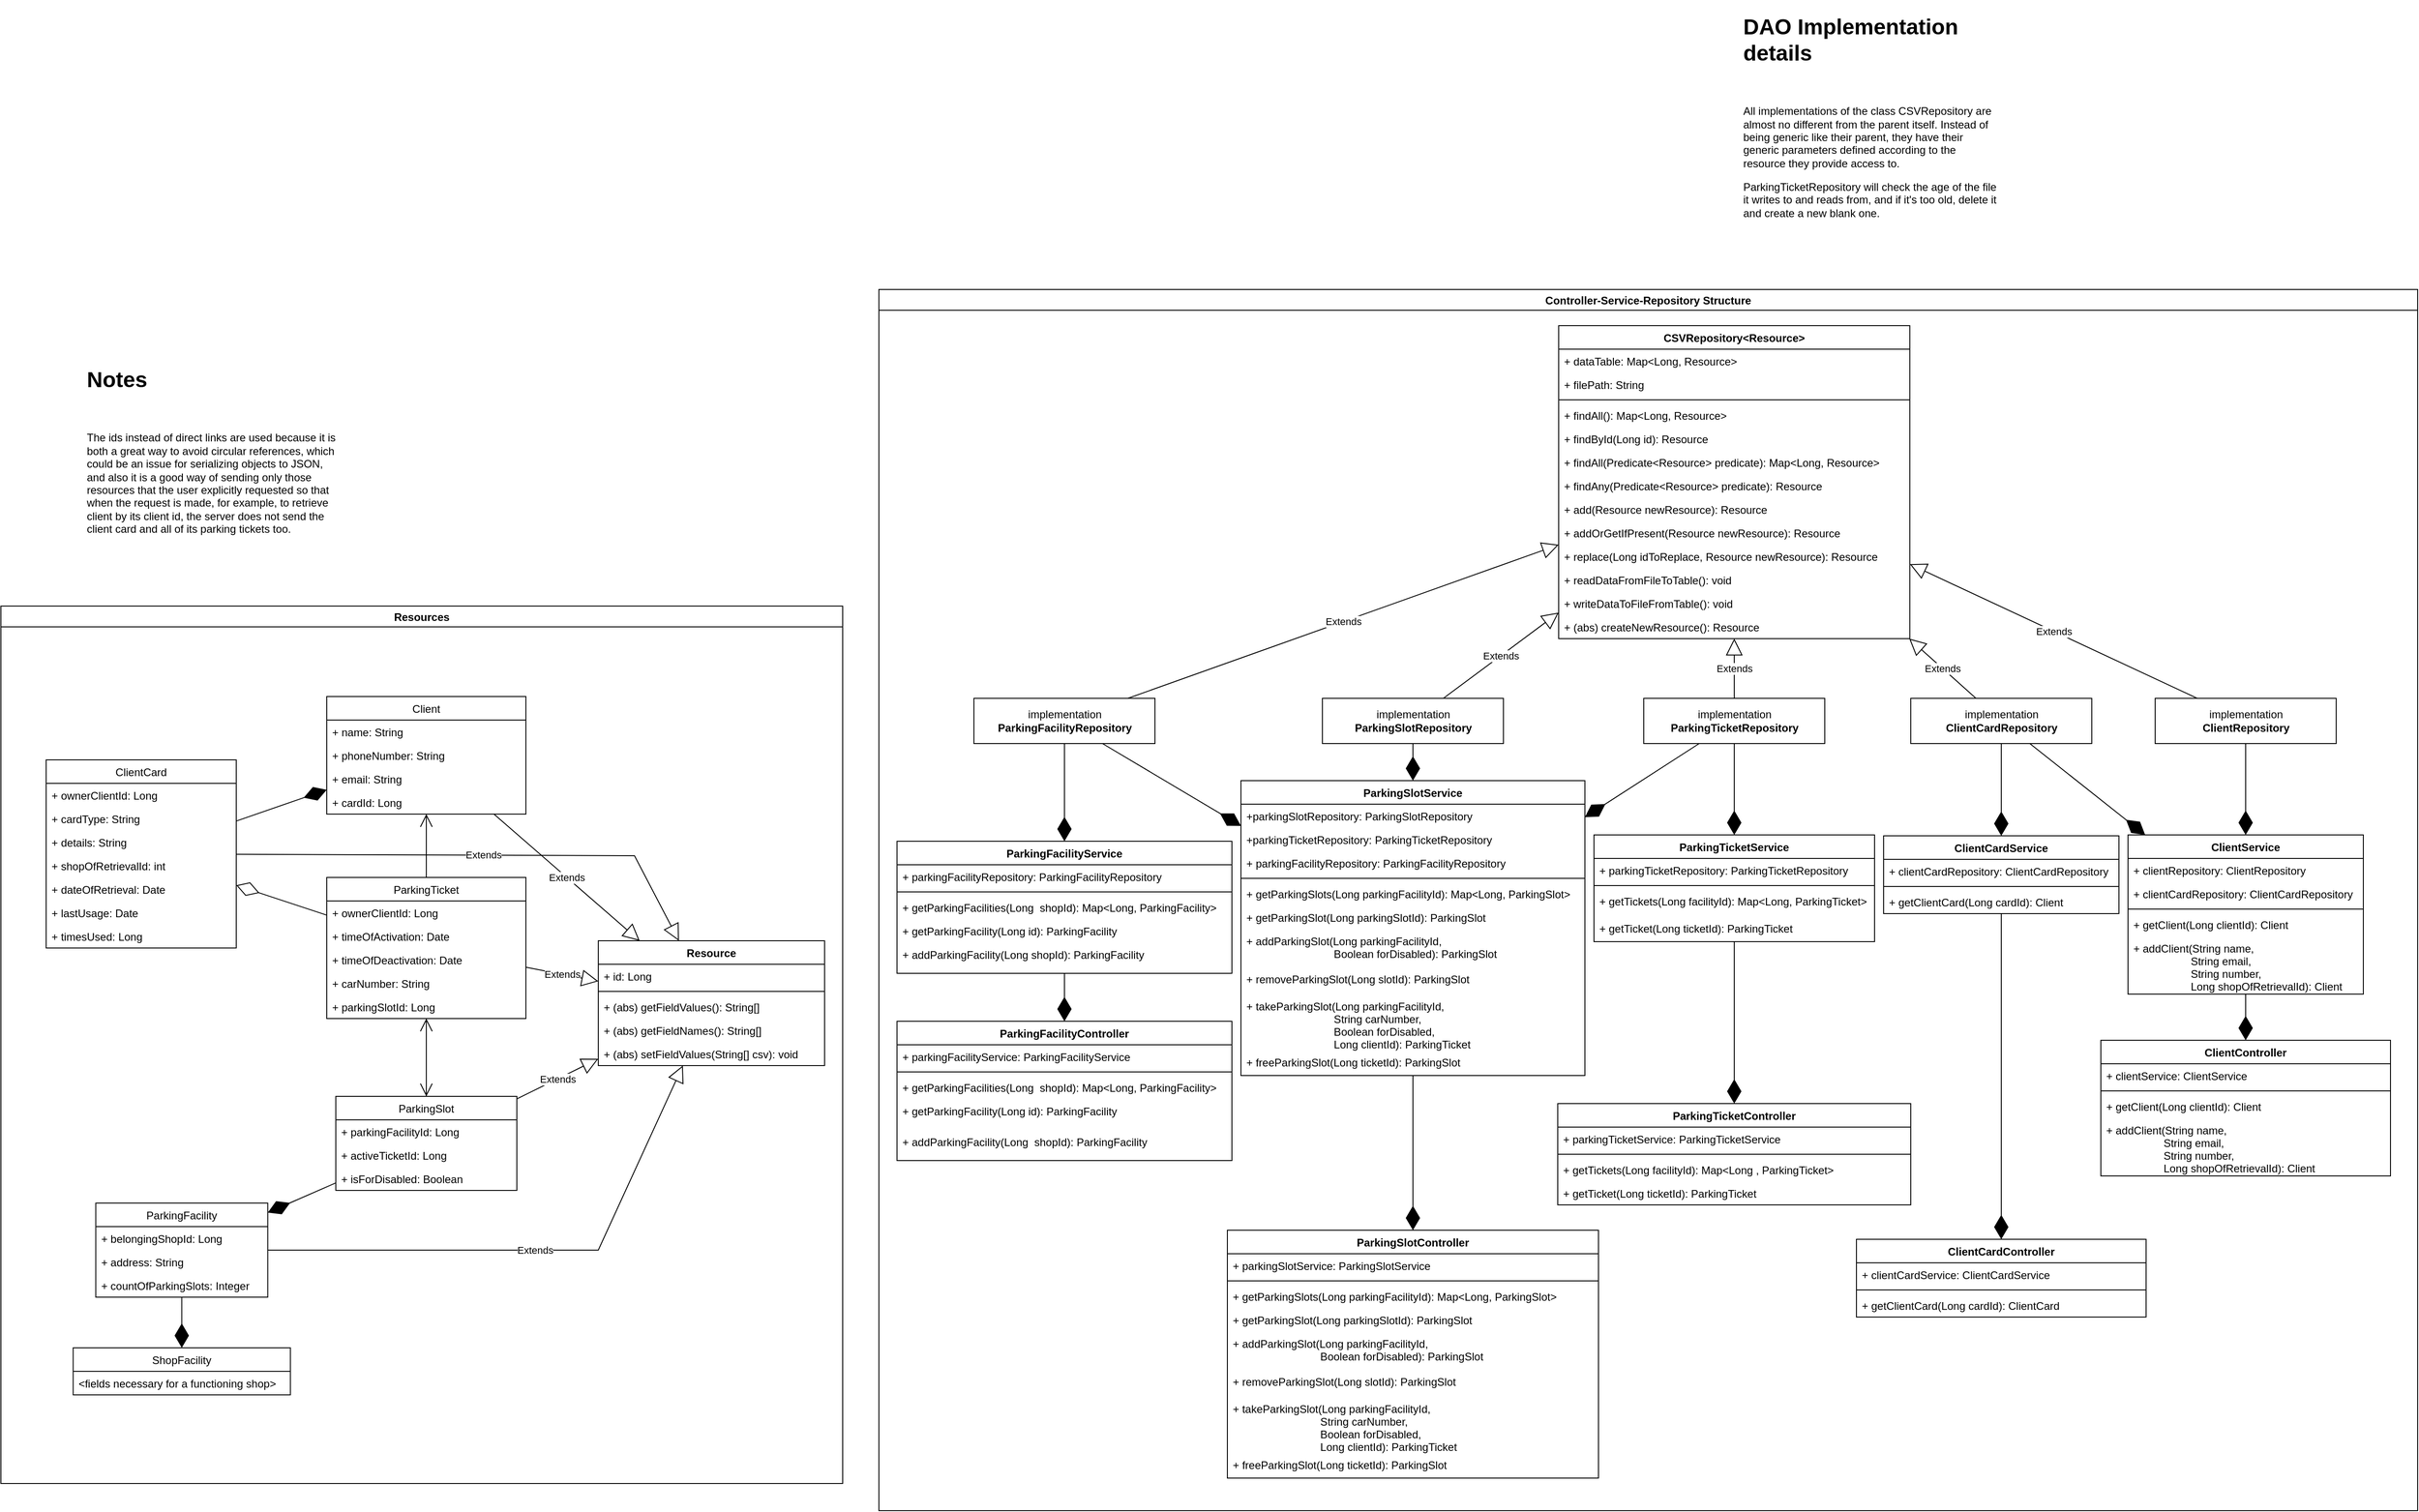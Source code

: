 <mxfile version="20.0.1" type="device"><diagram id="C5RBs43oDa-KdzZeNtuy" name="Page-1"><mxGraphModel dx="4540" dy="3154" grid="1" gridSize="10" guides="1" tooltips="1" connect="1" arrows="1" fold="1" page="0" pageScale="1" pageWidth="827" pageHeight="1169" math="0" shadow="0"><root><mxCell id="WIyWlLk6GJQsqaUBKTNV-0"/><mxCell id="WIyWlLk6GJQsqaUBKTNV-1" parent="WIyWlLk6GJQsqaUBKTNV-0"/><mxCell id="FIy-tsmXzPLt-KhkNkAo-129" value="Controller-Service-Repository Structure" style="swimlane;fillColor=none;html=0;" parent="WIyWlLk6GJQsqaUBKTNV-1" vertex="1"><mxGeometry x="720" y="-600" width="1700" height="1350" as="geometry"><mxRectangle x="710" y="190" width="260" height="23" as="alternateBounds"/></mxGeometry></mxCell><mxCell id="FIy-tsmXzPLt-KhkNkAo-72" value="ParkingFacilityController" style="swimlane;fontStyle=1;align=center;verticalAlign=top;childLayout=stackLayout;horizontal=1;startSize=26;horizontalStack=0;resizeParent=1;resizeParentMax=0;resizeLast=0;collapsible=1;marginBottom=0;" parent="FIy-tsmXzPLt-KhkNkAo-129" vertex="1"><mxGeometry x="20" y="809" width="370" height="154" as="geometry"/></mxCell><mxCell id="FIy-tsmXzPLt-KhkNkAo-73" value="+ parkingFacilityService: ParkingFacilityService" style="text;strokeColor=none;fillColor=none;align=left;verticalAlign=top;spacingLeft=4;spacingRight=4;overflow=hidden;rotatable=0;points=[[0,0.5],[1,0.5]];portConstraint=eastwest;" parent="FIy-tsmXzPLt-KhkNkAo-72" vertex="1"><mxGeometry y="26" width="370" height="26" as="geometry"/></mxCell><mxCell id="FIy-tsmXzPLt-KhkNkAo-74" value="" style="line;strokeWidth=1;fillColor=none;align=left;verticalAlign=middle;spacingTop=-1;spacingLeft=3;spacingRight=3;rotatable=0;labelPosition=right;points=[];portConstraint=eastwest;" parent="FIy-tsmXzPLt-KhkNkAo-72" vertex="1"><mxGeometry y="52" width="370" height="8" as="geometry"/></mxCell><mxCell id="FIy-tsmXzPLt-KhkNkAo-123" value="+ getParkingFacilities(Long  shopId): Map&lt;Long, ParkingFacility&gt;" style="text;strokeColor=none;fillColor=none;align=left;verticalAlign=top;spacingLeft=4;spacingRight=4;overflow=hidden;rotatable=0;points=[[0,0.5],[1,0.5]];portConstraint=eastwest;" parent="FIy-tsmXzPLt-KhkNkAo-72" vertex="1"><mxGeometry y="60" width="370" height="26" as="geometry"/></mxCell><mxCell id="FIy-tsmXzPLt-KhkNkAo-88" value="+ getParkingFacility(Long id): ParkingFacility" style="text;strokeColor=none;fillColor=none;align=left;verticalAlign=top;spacingLeft=4;spacingRight=4;overflow=hidden;rotatable=0;points=[[0,0.5],[1,0.5]];portConstraint=eastwest;resizeHeight=1;" parent="FIy-tsmXzPLt-KhkNkAo-72" vertex="1"><mxGeometry y="86" width="370" height="34" as="geometry"/></mxCell><mxCell id="d-jNvKlgcD6UL5FXHhPW-70" value="+ addParkingFacility(Long  shopId): ParkingFacility" style="text;strokeColor=none;fillColor=none;align=left;verticalAlign=top;spacingLeft=4;spacingRight=4;overflow=hidden;rotatable=0;points=[[0,0.5],[1,0.5]];portConstraint=eastwest;resizeHeight=1;" parent="FIy-tsmXzPLt-KhkNkAo-72" vertex="1"><mxGeometry y="120" width="370" height="34" as="geometry"/></mxCell><mxCell id="FIy-tsmXzPLt-KhkNkAo-95" value="ParkingFacilityService" style="swimlane;fontStyle=1;align=center;verticalAlign=top;childLayout=stackLayout;horizontal=1;startSize=26;horizontalStack=0;resizeParent=1;resizeParentMax=0;resizeLast=0;collapsible=1;marginBottom=0;fillColor=none;html=0;" parent="FIy-tsmXzPLt-KhkNkAo-129" vertex="1"><mxGeometry x="20" y="610" width="370" height="146" as="geometry"/></mxCell><mxCell id="FIy-tsmXzPLt-KhkNkAo-131" value="+ parkingFacilityRepository: ParkingFacilityRepository" style="text;strokeColor=none;fillColor=none;align=left;verticalAlign=top;spacingLeft=4;spacingRight=4;overflow=hidden;rotatable=0;points=[[0,0.5],[1,0.5]];portConstraint=eastwest;html=0;" parent="FIy-tsmXzPLt-KhkNkAo-95" vertex="1"><mxGeometry y="26" width="370" height="26" as="geometry"/></mxCell><mxCell id="FIy-tsmXzPLt-KhkNkAo-97" value="" style="line;strokeWidth=1;fillColor=none;align=left;verticalAlign=middle;spacingTop=-1;spacingLeft=3;spacingRight=3;rotatable=0;labelPosition=right;points=[];portConstraint=eastwest;html=0;" parent="FIy-tsmXzPLt-KhkNkAo-95" vertex="1"><mxGeometry y="52" width="370" height="8" as="geometry"/></mxCell><mxCell id="d-jNvKlgcD6UL5FXHhPW-25" value="+ getParkingFacilities(Long  shopId): Map&lt;Long, ParkingFacility&gt;" style="text;strokeColor=none;fillColor=none;align=left;verticalAlign=top;spacingLeft=4;spacingRight=4;overflow=hidden;rotatable=0;points=[[0,0.5],[1,0.5]];portConstraint=eastwest;html=0;" parent="FIy-tsmXzPLt-KhkNkAo-95" vertex="1"><mxGeometry y="60" width="370" height="26" as="geometry"/></mxCell><mxCell id="d-jNvKlgcD6UL5FXHhPW-26" value="+ getParkingFacility(Long id): ParkingFacility" style="text;strokeColor=none;fillColor=none;align=left;verticalAlign=top;spacingLeft=4;spacingRight=4;overflow=hidden;rotatable=0;points=[[0,0.5],[1,0.5]];portConstraint=eastwest;html=0;" parent="FIy-tsmXzPLt-KhkNkAo-95" vertex="1"><mxGeometry y="86" width="370" height="26" as="geometry"/></mxCell><mxCell id="d-jNvKlgcD6UL5FXHhPW-71" value="+ addParkingFacility(Long shopId): ParkingFacility" style="text;strokeColor=none;fillColor=none;align=left;verticalAlign=top;spacingLeft=4;spacingRight=4;overflow=hidden;rotatable=0;points=[[0,0.5],[1,0.5]];portConstraint=eastwest;resizeHeight=1;" parent="FIy-tsmXzPLt-KhkNkAo-95" vertex="1"><mxGeometry y="112" width="370" height="34" as="geometry"/></mxCell><mxCell id="FIy-tsmXzPLt-KhkNkAo-100" value="" style="endArrow=diamondThin;endFill=1;endSize=24;html=1;rounded=0;" parent="FIy-tsmXzPLt-KhkNkAo-129" source="FIy-tsmXzPLt-KhkNkAo-95" target="FIy-tsmXzPLt-KhkNkAo-72" edge="1"><mxGeometry width="160" relative="1" as="geometry"><mxPoint x="276" y="898" as="sourcePoint"/><mxPoint x="276" y="760.0" as="targetPoint"/></mxGeometry></mxCell><mxCell id="FIy-tsmXzPLt-KhkNkAo-105" value="" style="endArrow=diamondThin;endFill=1;endSize=24;html=1;rounded=0;" parent="FIy-tsmXzPLt-KhkNkAo-129" source="FIy-tsmXzPLt-KhkNkAo-115" target="d-jNvKlgcD6UL5FXHhPW-18" edge="1"><mxGeometry width="160" relative="1" as="geometry"><mxPoint x="162.448" y="508" as="sourcePoint"/><mxPoint x="630" y="597" as="targetPoint"/></mxGeometry></mxCell><mxCell id="FIy-tsmXzPLt-KhkNkAo-106" value="ClientService" style="swimlane;fontStyle=1;align=center;verticalAlign=top;childLayout=stackLayout;horizontal=1;startSize=26;horizontalStack=0;resizeParent=1;resizeParentMax=0;resizeLast=0;collapsible=1;marginBottom=0;fillColor=none;html=0;" parent="FIy-tsmXzPLt-KhkNkAo-129" vertex="1"><mxGeometry x="1380" y="603" width="260" height="176" as="geometry"/></mxCell><mxCell id="FIy-tsmXzPLt-KhkNkAo-133" value="+ clientRepository: ClientRepository" style="text;strokeColor=none;fillColor=none;align=left;verticalAlign=top;spacingLeft=4;spacingRight=4;overflow=hidden;rotatable=0;points=[[0,0.5],[1,0.5]];portConstraint=eastwest;html=0;" parent="FIy-tsmXzPLt-KhkNkAo-106" vertex="1"><mxGeometry y="26" width="260" height="26" as="geometry"/></mxCell><mxCell id="d-jNvKlgcD6UL5FXHhPW-72" value="+ clientCardRepository: ClientCardRepository" style="text;strokeColor=none;fillColor=none;align=left;verticalAlign=top;spacingLeft=4;spacingRight=4;overflow=hidden;rotatable=0;points=[[0,0.5],[1,0.5]];portConstraint=eastwest;html=0;" parent="FIy-tsmXzPLt-KhkNkAo-106" vertex="1"><mxGeometry y="52" width="260" height="26" as="geometry"/></mxCell><mxCell id="FIy-tsmXzPLt-KhkNkAo-108" value="" style="line;strokeWidth=1;fillColor=none;align=left;verticalAlign=middle;spacingTop=-1;spacingLeft=3;spacingRight=3;rotatable=0;labelPosition=right;points=[];portConstraint=eastwest;html=0;" parent="FIy-tsmXzPLt-KhkNkAo-106" vertex="1"><mxGeometry y="78" width="260" height="8" as="geometry"/></mxCell><mxCell id="FIy-tsmXzPLt-KhkNkAo-109" value="+ getClient(Long clientId): Client" style="text;strokeColor=none;fillColor=none;align=left;verticalAlign=top;spacingLeft=4;spacingRight=4;overflow=hidden;rotatable=0;points=[[0,0.5],[1,0.5]];portConstraint=eastwest;html=0;" parent="FIy-tsmXzPLt-KhkNkAo-106" vertex="1"><mxGeometry y="86" width="260" height="26" as="geometry"/></mxCell><mxCell id="d-jNvKlgcD6UL5FXHhPW-77" value="+ addClient(String name, &#10;                   String email, &#10;                   String number,&#10;                   Long shopOfRetrievalId): Client" style="text;strokeColor=none;fillColor=none;align=left;verticalAlign=top;spacingLeft=4;spacingRight=4;overflow=hidden;rotatable=0;points=[[0,0.5],[1,0.5]];portConstraint=eastwest;resizeHeight=1;" parent="FIy-tsmXzPLt-KhkNkAo-106" vertex="1"><mxGeometry y="112" width="260" height="64" as="geometry"/></mxCell><mxCell id="FIy-tsmXzPLt-KhkNkAo-110" value="" style="endArrow=diamondThin;endFill=1;endSize=24;html=1;rounded=0;" parent="FIy-tsmXzPLt-KhkNkAo-129" source="FIy-tsmXzPLt-KhkNkAo-106" target="d-jNvKlgcD6UL5FXHhPW-54" edge="1"><mxGeometry width="160" relative="1" as="geometry"><mxPoint x="1480" y="779" as="sourcePoint"/><mxPoint x="1480" y="847" as="targetPoint"/></mxGeometry></mxCell><mxCell id="FIy-tsmXzPLt-KhkNkAo-115" value="implementation&lt;br&gt;&lt;b&gt;ParkingSlotRepository&lt;/b&gt;" style="html=1;fillColor=none;" parent="FIy-tsmXzPLt-KhkNkAo-129" vertex="1"><mxGeometry x="490" y="452" width="200" height="50" as="geometry"/></mxCell><mxCell id="FIy-tsmXzPLt-KhkNkAo-116" value="implementation&lt;br&gt;&lt;b&gt;ParkingFacilityRepository&lt;/b&gt;" style="html=1;fillColor=none;" parent="FIy-tsmXzPLt-KhkNkAo-129" vertex="1"><mxGeometry x="105" y="452" width="200" height="50" as="geometry"/></mxCell><mxCell id="FIy-tsmXzPLt-KhkNkAo-117" value="" style="endArrow=diamondThin;endFill=1;endSize=24;html=1;rounded=0;" parent="FIy-tsmXzPLt-KhkNkAo-129" source="FIy-tsmXzPLt-KhkNkAo-116" target="FIy-tsmXzPLt-KhkNkAo-95" edge="1"><mxGeometry width="160" relative="1" as="geometry"><mxPoint x="169.731" y="488" as="sourcePoint"/><mxPoint x="277.383" y="684" as="targetPoint"/></mxGeometry></mxCell><mxCell id="FIy-tsmXzPLt-KhkNkAo-118" value="implementation&lt;br&gt;&lt;b&gt;ParkingTicketRepository&lt;/b&gt;" style="html=1;fillColor=none;" parent="FIy-tsmXzPLt-KhkNkAo-129" vertex="1"><mxGeometry x="845" y="452" width="200" height="50" as="geometry"/></mxCell><mxCell id="FIy-tsmXzPLt-KhkNkAo-119" value="" style="endArrow=diamondThin;endFill=1;endSize=24;html=1;rounded=0;" parent="FIy-tsmXzPLt-KhkNkAo-129" source="FIy-tsmXzPLt-KhkNkAo-118" target="d-jNvKlgcD6UL5FXHhPW-1" edge="1"><mxGeometry width="160" relative="1" as="geometry"><mxPoint x="305.631" y="413" as="sourcePoint"/><mxPoint x="910" y="577" as="targetPoint"/></mxGeometry></mxCell><mxCell id="FIy-tsmXzPLt-KhkNkAo-120" value="implementation&lt;br&gt;&lt;b&gt;ClientRepository&lt;/b&gt;" style="html=1;fillColor=none;" parent="FIy-tsmXzPLt-KhkNkAo-129" vertex="1"><mxGeometry x="1410" y="452" width="200" height="50" as="geometry"/></mxCell><mxCell id="FIy-tsmXzPLt-KhkNkAo-121" value="implementation&lt;br&gt;&lt;b&gt;ClientCardRepository&lt;/b&gt;" style="html=1;fillColor=none;" parent="FIy-tsmXzPLt-KhkNkAo-129" vertex="1"><mxGeometry x="1140" y="452" width="200" height="50" as="geometry"/></mxCell><mxCell id="FIy-tsmXzPLt-KhkNkAo-122" value="" style="endArrow=diamondThin;endFill=1;endSize=24;html=1;rounded=0;" parent="FIy-tsmXzPLt-KhkNkAo-129" source="FIy-tsmXzPLt-KhkNkAo-121" target="d-jNvKlgcD6UL5FXHhPW-7" edge="1"><mxGeometry width="160" relative="1" as="geometry"><mxPoint x="676" y="478" as="sourcePoint"/><mxPoint x="1190" y="577" as="targetPoint"/></mxGeometry></mxCell><mxCell id="FIy-tsmXzPLt-KhkNkAo-124" value="" style="endArrow=diamondThin;endFill=1;endSize=24;html=1;rounded=0;" parent="FIy-tsmXzPLt-KhkNkAo-129" source="FIy-tsmXzPLt-KhkNkAo-120" target="FIy-tsmXzPLt-KhkNkAo-106" edge="1"><mxGeometry width="160" relative="1" as="geometry"><mxPoint x="611" y="598" as="sourcePoint"/><mxPoint x="1560" y="622" as="targetPoint"/></mxGeometry></mxCell><mxCell id="VqrJIB_x7sQwHliYdPOR-69" value="Extends" style="endArrow=block;endSize=16;endFill=0;html=1;rounded=0;" parent="FIy-tsmXzPLt-KhkNkAo-129" source="FIy-tsmXzPLt-KhkNkAo-121" target="Elt0fnQG-jk2kLOlHVA9-0" edge="1"><mxGeometry width="160" relative="1" as="geometry"><mxPoint x="616" y="602" as="sourcePoint"/><mxPoint x="948.519" y="269" as="targetPoint"/></mxGeometry></mxCell><mxCell id="VqrJIB_x7sQwHliYdPOR-70" value="Extends" style="endArrow=block;endSize=16;endFill=0;html=1;rounded=0;" parent="FIy-tsmXzPLt-KhkNkAo-129" source="FIy-tsmXzPLt-KhkNkAo-120" target="Elt0fnQG-jk2kLOlHVA9-0" edge="1"><mxGeometry width="160" relative="1" as="geometry"><mxPoint x="712.1" y="398.0" as="sourcePoint"/><mxPoint x="967.037" y="139" as="targetPoint"/></mxGeometry></mxCell><mxCell id="VqrJIB_x7sQwHliYdPOR-71" value="Extends" style="endArrow=block;endSize=16;endFill=0;html=1;rounded=0;" parent="FIy-tsmXzPLt-KhkNkAo-129" source="FIy-tsmXzPLt-KhkNkAo-118" target="Elt0fnQG-jk2kLOlHVA9-0" edge="1"><mxGeometry width="160" relative="1" as="geometry"><mxPoint x="742.1" y="538.0" as="sourcePoint"/><mxPoint x="910" y="269" as="targetPoint"/></mxGeometry></mxCell><mxCell id="VqrJIB_x7sQwHliYdPOR-72" value="Extends" style="endArrow=block;endSize=16;endFill=0;html=1;rounded=0;" parent="FIy-tsmXzPLt-KhkNkAo-129" source="FIy-tsmXzPLt-KhkNkAo-116" target="Elt0fnQG-jk2kLOlHVA9-0" edge="1"><mxGeometry width="160" relative="1" as="geometry"><mxPoint x="732.1" y="418.0" as="sourcePoint"/><mxPoint x="812.963" y="139" as="targetPoint"/></mxGeometry></mxCell><mxCell id="VqrJIB_x7sQwHliYdPOR-73" value="Extends" style="endArrow=block;endSize=16;endFill=0;html=1;rounded=0;" parent="FIy-tsmXzPLt-KhkNkAo-129" source="FIy-tsmXzPLt-KhkNkAo-115" target="Elt0fnQG-jk2kLOlHVA9-0" edge="1"><mxGeometry width="160" relative="1" as="geometry"><mxPoint x="544" y="351.39" as="sourcePoint"/><mxPoint x="871.481" y="269" as="targetPoint"/></mxGeometry></mxCell><mxCell id="d-jNvKlgcD6UL5FXHhPW-1" value="ParkingTicketService" style="swimlane;fontStyle=1;align=center;verticalAlign=top;childLayout=stackLayout;horizontal=1;startSize=26;horizontalStack=0;resizeParent=1;resizeParentMax=0;resizeLast=0;collapsible=1;marginBottom=0;fillColor=none;html=0;" parent="FIy-tsmXzPLt-KhkNkAo-129" vertex="1"><mxGeometry x="790" y="603" width="310" height="118" as="geometry"/></mxCell><mxCell id="FIy-tsmXzPLt-KhkNkAo-132" value="+ parkingTicketRepository: ParkingTicketRepository" style="text;strokeColor=none;fillColor=none;align=left;verticalAlign=top;spacingLeft=4;spacingRight=4;overflow=hidden;rotatable=0;points=[[0,0.5],[1,0.5]];portConstraint=eastwest;html=0;" parent="d-jNvKlgcD6UL5FXHhPW-1" vertex="1"><mxGeometry y="26" width="310" height="26" as="geometry"/></mxCell><mxCell id="d-jNvKlgcD6UL5FXHhPW-4" value="" style="line;strokeWidth=1;fillColor=none;align=left;verticalAlign=middle;spacingTop=-1;spacingLeft=3;spacingRight=3;rotatable=0;labelPosition=right;points=[];portConstraint=eastwest;html=0;" parent="d-jNvKlgcD6UL5FXHhPW-1" vertex="1"><mxGeometry y="52" width="310" height="8" as="geometry"/></mxCell><mxCell id="FIy-tsmXzPLt-KhkNkAo-151" value="+ getTickets(Long facilityId): Map&lt;Long, ParkingTicket&gt;" style="text;strokeColor=none;fillColor=none;align=left;verticalAlign=top;spacingLeft=4;spacingRight=4;overflow=hidden;rotatable=0;points=[[0,0.5],[1,0.5]];portConstraint=eastwest;html=0;resizeHeight=1;" parent="d-jNvKlgcD6UL5FXHhPW-1" vertex="1"><mxGeometry y="60" width="310" height="30" as="geometry"/></mxCell><mxCell id="FIy-tsmXzPLt-KhkNkAo-152" value="+ getTicket(Long ticketId): ParkingTicket" style="text;strokeColor=none;fillColor=none;align=left;verticalAlign=top;spacingLeft=4;spacingRight=4;overflow=hidden;rotatable=0;points=[[0,0.5],[1,0.5]];portConstraint=eastwest;html=0;resizeHeight=1;" parent="d-jNvKlgcD6UL5FXHhPW-1" vertex="1"><mxGeometry y="90" width="310" height="28" as="geometry"/></mxCell><mxCell id="d-jNvKlgcD6UL5FXHhPW-7" value="ClientCardService" style="swimlane;fontStyle=1;align=center;verticalAlign=top;childLayout=stackLayout;horizontal=1;startSize=26;horizontalStack=0;resizeParent=1;resizeParentMax=0;resizeLast=0;collapsible=1;marginBottom=0;fillColor=none;html=0;" parent="FIy-tsmXzPLt-KhkNkAo-129" vertex="1"><mxGeometry x="1110" y="604" width="260" height="86" as="geometry"/></mxCell><mxCell id="d-jNvKlgcD6UL5FXHhPW-8" value="+ clientCardRepository: ClientCardRepository" style="text;strokeColor=none;fillColor=none;align=left;verticalAlign=top;spacingLeft=4;spacingRight=4;overflow=hidden;rotatable=0;points=[[0,0.5],[1,0.5]];portConstraint=eastwest;html=0;" parent="d-jNvKlgcD6UL5FXHhPW-7" vertex="1"><mxGeometry y="26" width="260" height="26" as="geometry"/></mxCell><mxCell id="d-jNvKlgcD6UL5FXHhPW-10" value="" style="line;strokeWidth=1;fillColor=none;align=left;verticalAlign=middle;spacingTop=-1;spacingLeft=3;spacingRight=3;rotatable=0;labelPosition=right;points=[];portConstraint=eastwest;html=0;" parent="d-jNvKlgcD6UL5FXHhPW-7" vertex="1"><mxGeometry y="52" width="260" height="8" as="geometry"/></mxCell><mxCell id="d-jNvKlgcD6UL5FXHhPW-12" value="+ getClientCard(Long cardId): Client" style="text;strokeColor=none;fillColor=none;align=left;verticalAlign=top;spacingLeft=4;spacingRight=4;overflow=hidden;rotatable=0;points=[[0,0.5],[1,0.5]];portConstraint=eastwest;html=0;" parent="d-jNvKlgcD6UL5FXHhPW-7" vertex="1"><mxGeometry y="60" width="260" height="26" as="geometry"/></mxCell><mxCell id="d-jNvKlgcD6UL5FXHhPW-18" value="ParkingSlotService" style="swimlane;fontStyle=1;align=center;verticalAlign=top;childLayout=stackLayout;horizontal=1;startSize=26;horizontalStack=0;resizeParent=1;resizeParentMax=0;resizeLast=0;collapsible=1;marginBottom=0;fillColor=none;html=0;" parent="FIy-tsmXzPLt-KhkNkAo-129" vertex="1"><mxGeometry x="400" y="543" width="380" height="326" as="geometry"/></mxCell><mxCell id="FIy-tsmXzPLt-KhkNkAo-96" value="+parkingSlotRepository: ParkingSlotRepository" style="text;strokeColor=none;fillColor=none;align=left;verticalAlign=top;spacingLeft=4;spacingRight=4;overflow=hidden;rotatable=0;points=[[0,0.5],[1,0.5]];portConstraint=eastwest;html=0;" parent="d-jNvKlgcD6UL5FXHhPW-18" vertex="1"><mxGeometry y="26" width="380" height="26" as="geometry"/></mxCell><mxCell id="d-jNvKlgcD6UL5FXHhPW-23" value="+parkingTicketRepository: ParkingTicketRepository" style="text;strokeColor=none;fillColor=none;align=left;verticalAlign=top;spacingLeft=4;spacingRight=4;overflow=hidden;rotatable=0;points=[[0,0.5],[1,0.5]];portConstraint=eastwest;html=0;" parent="d-jNvKlgcD6UL5FXHhPW-18" vertex="1"><mxGeometry y="52" width="380" height="26" as="geometry"/></mxCell><mxCell id="aKaAYBHopIfteyJwLbnK-0" value="+ parkingFacilityRepository: ParkingFacilityRepository" style="text;strokeColor=none;fillColor=none;align=left;verticalAlign=top;spacingLeft=4;spacingRight=4;overflow=hidden;rotatable=0;points=[[0,0.5],[1,0.5]];portConstraint=eastwest;html=0;" parent="d-jNvKlgcD6UL5FXHhPW-18" vertex="1"><mxGeometry y="78" width="380" height="26" as="geometry"/></mxCell><mxCell id="d-jNvKlgcD6UL5FXHhPW-20" value="" style="line;strokeWidth=1;fillColor=none;align=left;verticalAlign=middle;spacingTop=-1;spacingLeft=3;spacingRight=3;rotatable=0;labelPosition=right;points=[];portConstraint=eastwest;html=0;" parent="d-jNvKlgcD6UL5FXHhPW-18" vertex="1"><mxGeometry y="104" width="380" height="8" as="geometry"/></mxCell><mxCell id="FIy-tsmXzPLt-KhkNkAo-98" value="+ getParkingSlots(Long parkingFacilityId): Map&lt;Long, ParkingSlot&gt;" style="text;strokeColor=none;fillColor=none;align=left;verticalAlign=top;spacingLeft=4;spacingRight=4;overflow=hidden;rotatable=0;points=[[0,0.5],[1,0.5]];portConstraint=eastwest;html=0;" parent="d-jNvKlgcD6UL5FXHhPW-18" vertex="1"><mxGeometry y="112" width="380" height="26" as="geometry"/></mxCell><mxCell id="XamMW84F37X7rd8DJO8I-1" value="+ getParkingSlot(Long parkingSlotId): ParkingSlot" style="text;strokeColor=none;fillColor=none;align=left;verticalAlign=top;spacingLeft=4;spacingRight=4;overflow=hidden;rotatable=0;points=[[0,0.5],[1,0.5]];portConstraint=eastwest;html=0;" parent="d-jNvKlgcD6UL5FXHhPW-18" vertex="1"><mxGeometry y="138" width="380" height="26" as="geometry"/></mxCell><mxCell id="d-jNvKlgcD6UL5FXHhPW-66" value="+ addParkingSlot(Long parkingFacilityId,&#10;                             Boolean forDisabled): ParkingSlot" style="text;strokeColor=none;fillColor=none;align=left;verticalAlign=top;spacingLeft=4;spacingRight=4;overflow=visible;rotatable=0;points=[[0,0.5],[1,0.5]];portConstraint=eastwest;collapsible=0;resizeHeight=1;" parent="d-jNvKlgcD6UL5FXHhPW-18" vertex="1"><mxGeometry y="164" width="380" height="42" as="geometry"/></mxCell><mxCell id="d-jNvKlgcD6UL5FXHhPW-67" value="+ removeParkingSlot(Long slotId): ParkingSlot" style="text;strokeColor=none;fillColor=none;align=left;verticalAlign=top;spacingLeft=4;spacingRight=4;overflow=visible;rotatable=0;points=[[0,0.5],[1,0.5]];portConstraint=eastwest;collapsible=0;resizeHeight=1;" parent="d-jNvKlgcD6UL5FXHhPW-18" vertex="1"><mxGeometry y="206" width="380" height="30" as="geometry"/></mxCell><mxCell id="FIy-tsmXzPLt-KhkNkAo-134" value="+ takeParkingSlot(Long parkingFacilityId,&#10;                             String carNumber,&#10;                             Boolean forDisabled,&#10;                             Long clientId): ParkingTicket" style="text;strokeColor=none;fillColor=none;align=left;verticalAlign=top;spacingLeft=4;spacingRight=4;overflow=hidden;rotatable=0;points=[[0,0.5],[1,0.5]];portConstraint=eastwest;html=0;resizeHeight=1;" parent="d-jNvKlgcD6UL5FXHhPW-18" vertex="1"><mxGeometry y="236" width="380" height="62" as="geometry"/></mxCell><mxCell id="FIy-tsmXzPLt-KhkNkAo-138" value="+ freeParkingSlot(Long ticketId): ParkingSlot" style="text;strokeColor=none;fillColor=none;align=left;verticalAlign=top;spacingLeft=4;spacingRight=4;overflow=hidden;rotatable=0;points=[[0,0.5],[1,0.5]];portConstraint=eastwest;html=0;resizeHeight=1;" parent="d-jNvKlgcD6UL5FXHhPW-18" vertex="1"><mxGeometry y="298" width="380" height="28" as="geometry"/></mxCell><mxCell id="d-jNvKlgcD6UL5FXHhPW-24" value="" style="endArrow=diamondThin;endFill=1;endSize=24;html=1;rounded=0;" parent="FIy-tsmXzPLt-KhkNkAo-129" source="d-jNvKlgcD6UL5FXHhPW-7" target="d-jNvKlgcD6UL5FXHhPW-47" edge="1"><mxGeometry width="160" relative="1" as="geometry"><mxPoint x="1180" y="747" as="sourcePoint"/><mxPoint x="1190" y="797" as="targetPoint"/></mxGeometry></mxCell><mxCell id="d-jNvKlgcD6UL5FXHhPW-27" value="ParkingSlotController" style="swimlane;fontStyle=1;align=center;verticalAlign=top;childLayout=stackLayout;horizontal=1;startSize=26;horizontalStack=0;resizeParent=1;resizeParentMax=0;resizeLast=0;collapsible=1;marginBottom=0;" parent="FIy-tsmXzPLt-KhkNkAo-129" vertex="1"><mxGeometry x="385" y="1040" width="410" height="274" as="geometry"/></mxCell><mxCell id="d-jNvKlgcD6UL5FXHhPW-28" value="+ parkingSlotService: ParkingSlotService" style="text;strokeColor=none;fillColor=none;align=left;verticalAlign=top;spacingLeft=4;spacingRight=4;overflow=hidden;rotatable=0;points=[[0,0.5],[1,0.5]];portConstraint=eastwest;" parent="d-jNvKlgcD6UL5FXHhPW-27" vertex="1"><mxGeometry y="26" width="410" height="26" as="geometry"/></mxCell><mxCell id="d-jNvKlgcD6UL5FXHhPW-30" value="" style="line;strokeWidth=1;fillColor=none;align=left;verticalAlign=middle;spacingTop=-1;spacingLeft=3;spacingRight=3;rotatable=0;labelPosition=right;points=[];portConstraint=eastwest;" parent="d-jNvKlgcD6UL5FXHhPW-27" vertex="1"><mxGeometry y="52" width="410" height="8" as="geometry"/></mxCell><mxCell id="XamMW84F37X7rd8DJO8I-7" value="+ getParkingSlots(Long parkingFacilityId): Map&lt;Long, ParkingSlot&gt;" style="text;strokeColor=none;fillColor=none;align=left;verticalAlign=top;spacingLeft=4;spacingRight=4;overflow=hidden;rotatable=0;points=[[0,0.5],[1,0.5]];portConstraint=eastwest;html=0;" parent="d-jNvKlgcD6UL5FXHhPW-27" vertex="1"><mxGeometry y="60" width="410" height="26" as="geometry"/></mxCell><mxCell id="XamMW84F37X7rd8DJO8I-8" value="+ getParkingSlot(Long parkingSlotId): ParkingSlot" style="text;strokeColor=none;fillColor=none;align=left;verticalAlign=top;spacingLeft=4;spacingRight=4;overflow=hidden;rotatable=0;points=[[0,0.5],[1,0.5]];portConstraint=eastwest;html=0;" parent="d-jNvKlgcD6UL5FXHhPW-27" vertex="1"><mxGeometry y="86" width="410" height="26" as="geometry"/></mxCell><mxCell id="XamMW84F37X7rd8DJO8I-11" value="+ addParkingSlot(Long parkingFacilityId,&#10;                             Boolean forDisabled): ParkingSlot" style="text;strokeColor=none;fillColor=none;align=left;verticalAlign=top;spacingLeft=4;spacingRight=4;overflow=visible;rotatable=0;points=[[0,0.5],[1,0.5]];portConstraint=eastwest;collapsible=0;resizeHeight=1;" parent="d-jNvKlgcD6UL5FXHhPW-27" vertex="1"><mxGeometry y="112" width="410" height="42" as="geometry"/></mxCell><mxCell id="XamMW84F37X7rd8DJO8I-12" value="+ removeParkingSlot(Long slotId): ParkingSlot" style="text;strokeColor=none;fillColor=none;align=left;verticalAlign=top;spacingLeft=4;spacingRight=4;overflow=visible;rotatable=0;points=[[0,0.5],[1,0.5]];portConstraint=eastwest;collapsible=0;resizeHeight=1;" parent="d-jNvKlgcD6UL5FXHhPW-27" vertex="1"><mxGeometry y="154" width="410" height="30" as="geometry"/></mxCell><mxCell id="XamMW84F37X7rd8DJO8I-9" value="+ takeParkingSlot(Long parkingFacilityId,&#10;                             String carNumber,&#10;                             Boolean forDisabled,&#10;                             Long clientId): ParkingTicket" style="text;strokeColor=none;fillColor=none;align=left;verticalAlign=top;spacingLeft=4;spacingRight=4;overflow=hidden;rotatable=0;points=[[0,0.5],[1,0.5]];portConstraint=eastwest;html=0;resizeHeight=1;" parent="d-jNvKlgcD6UL5FXHhPW-27" vertex="1"><mxGeometry y="184" width="410" height="62" as="geometry"/></mxCell><mxCell id="XamMW84F37X7rd8DJO8I-10" value="+ freeParkingSlot(Long ticketId): ParkingSlot" style="text;strokeColor=none;fillColor=none;align=left;verticalAlign=top;spacingLeft=4;spacingRight=4;overflow=hidden;rotatable=0;points=[[0,0.5],[1,0.5]];portConstraint=eastwest;html=0;resizeHeight=1;" parent="d-jNvKlgcD6UL5FXHhPW-27" vertex="1"><mxGeometry y="246" width="410" height="28" as="geometry"/></mxCell><mxCell id="d-jNvKlgcD6UL5FXHhPW-38" value="" style="endArrow=diamondThin;endFill=1;endSize=24;html=1;rounded=0;" parent="FIy-tsmXzPLt-KhkNkAo-129" source="d-jNvKlgcD6UL5FXHhPW-18" target="d-jNvKlgcD6UL5FXHhPW-27" edge="1"><mxGeometry width="160" relative="1" as="geometry"><mxPoint x="660" y="757" as="sourcePoint"/><mxPoint x="590" y="1032" as="targetPoint"/></mxGeometry></mxCell><mxCell id="d-jNvKlgcD6UL5FXHhPW-40" value="ParkingTicketController" style="swimlane;fontStyle=1;align=center;verticalAlign=top;childLayout=stackLayout;horizontal=1;startSize=26;horizontalStack=0;resizeParent=1;resizeParentMax=0;resizeLast=0;collapsible=1;marginBottom=0;" parent="FIy-tsmXzPLt-KhkNkAo-129" vertex="1"><mxGeometry x="750" y="900" width="390" height="112" as="geometry"/></mxCell><mxCell id="d-jNvKlgcD6UL5FXHhPW-41" value="+ parkingTicketService: ParkingTicketService" style="text;strokeColor=none;fillColor=none;align=left;verticalAlign=top;spacingLeft=4;spacingRight=4;overflow=hidden;rotatable=0;points=[[0,0.5],[1,0.5]];portConstraint=eastwest;" parent="d-jNvKlgcD6UL5FXHhPW-40" vertex="1"><mxGeometry y="26" width="390" height="26" as="geometry"/></mxCell><mxCell id="d-jNvKlgcD6UL5FXHhPW-42" value="" style="line;strokeWidth=1;fillColor=none;align=left;verticalAlign=middle;spacingTop=-1;spacingLeft=3;spacingRight=3;rotatable=0;labelPosition=right;points=[];portConstraint=eastwest;" parent="d-jNvKlgcD6UL5FXHhPW-40" vertex="1"><mxGeometry y="52" width="390" height="8" as="geometry"/></mxCell><mxCell id="d-jNvKlgcD6UL5FXHhPW-45" value="+ getTickets(Long facilityId): Map&lt;Long , ParkingTicket&gt;" style="text;strokeColor=none;fillColor=none;align=left;verticalAlign=top;spacingLeft=4;spacingRight=4;overflow=hidden;rotatable=0;points=[[0,0.5],[1,0.5]];portConstraint=eastwest;" parent="d-jNvKlgcD6UL5FXHhPW-40" vertex="1"><mxGeometry y="60" width="390" height="26" as="geometry"/></mxCell><mxCell id="d-jNvKlgcD6UL5FXHhPW-46" value="+ getTicket(Long ticketId): ParkingTicket" style="text;strokeColor=none;fillColor=none;align=left;verticalAlign=top;spacingLeft=4;spacingRight=4;overflow=hidden;rotatable=0;points=[[0,0.5],[1,0.5]];portConstraint=eastwest;" parent="d-jNvKlgcD6UL5FXHhPW-40" vertex="1"><mxGeometry y="86" width="390" height="26" as="geometry"/></mxCell><mxCell id="d-jNvKlgcD6UL5FXHhPW-47" value="ClientCardController" style="swimlane;fontStyle=1;align=center;verticalAlign=top;childLayout=stackLayout;horizontal=1;startSize=26;horizontalStack=0;resizeParent=1;resizeParentMax=0;resizeLast=0;collapsible=1;marginBottom=0;" parent="FIy-tsmXzPLt-KhkNkAo-129" vertex="1"><mxGeometry x="1080" y="1050" width="320" height="86" as="geometry"/></mxCell><mxCell id="d-jNvKlgcD6UL5FXHhPW-48" value="+ clientCardService: ClientCardService" style="text;strokeColor=none;fillColor=none;align=left;verticalAlign=top;spacingLeft=4;spacingRight=4;overflow=hidden;rotatable=0;points=[[0,0.5],[1,0.5]];portConstraint=eastwest;" parent="d-jNvKlgcD6UL5FXHhPW-47" vertex="1"><mxGeometry y="26" width="320" height="26" as="geometry"/></mxCell><mxCell id="d-jNvKlgcD6UL5FXHhPW-49" value="" style="line;strokeWidth=1;fillColor=none;align=left;verticalAlign=middle;spacingTop=-1;spacingLeft=3;spacingRight=3;rotatable=0;labelPosition=right;points=[];portConstraint=eastwest;" parent="d-jNvKlgcD6UL5FXHhPW-47" vertex="1"><mxGeometry y="52" width="320" height="8" as="geometry"/></mxCell><mxCell id="d-jNvKlgcD6UL5FXHhPW-51" value="+ getClientCard(Long cardId): ClientCard" style="text;strokeColor=none;fillColor=none;align=left;verticalAlign=top;spacingLeft=4;spacingRight=4;overflow=hidden;rotatable=0;points=[[0,0.5],[1,0.5]];portConstraint=eastwest;" parent="d-jNvKlgcD6UL5FXHhPW-47" vertex="1"><mxGeometry y="60" width="320" height="26" as="geometry"/></mxCell><mxCell id="d-jNvKlgcD6UL5FXHhPW-54" value="ClientController" style="swimlane;fontStyle=1;align=center;verticalAlign=top;childLayout=stackLayout;horizontal=1;startSize=26;horizontalStack=0;resizeParent=1;resizeParentMax=0;resizeLast=0;collapsible=1;marginBottom=0;" parent="FIy-tsmXzPLt-KhkNkAo-129" vertex="1"><mxGeometry x="1350" y="830" width="320" height="150" as="geometry"/></mxCell><mxCell id="d-jNvKlgcD6UL5FXHhPW-55" value="+ clientService: ClientService" style="text;strokeColor=none;fillColor=none;align=left;verticalAlign=top;spacingLeft=4;spacingRight=4;overflow=hidden;rotatable=0;points=[[0,0.5],[1,0.5]];portConstraint=eastwest;" parent="d-jNvKlgcD6UL5FXHhPW-54" vertex="1"><mxGeometry y="26" width="320" height="26" as="geometry"/></mxCell><mxCell id="d-jNvKlgcD6UL5FXHhPW-56" value="" style="line;strokeWidth=1;fillColor=none;align=left;verticalAlign=middle;spacingTop=-1;spacingLeft=3;spacingRight=3;rotatable=0;labelPosition=right;points=[];portConstraint=eastwest;" parent="d-jNvKlgcD6UL5FXHhPW-54" vertex="1"><mxGeometry y="52" width="320" height="8" as="geometry"/></mxCell><mxCell id="d-jNvKlgcD6UL5FXHhPW-50" value="+ getClient(Long clientId): Client" style="text;strokeColor=none;fillColor=none;align=left;verticalAlign=top;spacingLeft=4;spacingRight=4;overflow=hidden;rotatable=0;points=[[0,0.5],[1,0.5]];portConstraint=eastwest;" parent="d-jNvKlgcD6UL5FXHhPW-54" vertex="1"><mxGeometry y="60" width="320" height="26" as="geometry"/></mxCell><mxCell id="d-jNvKlgcD6UL5FXHhPW-75" value="+ addClient(String name, &#10;                   String email, &#10;                   String number,&#10;                   Long shopOfRetrievalId): Client" style="text;strokeColor=none;fillColor=none;align=left;verticalAlign=top;spacingLeft=4;spacingRight=4;overflow=hidden;rotatable=0;points=[[0,0.5],[1,0.5]];portConstraint=eastwest;resizeHeight=1;" parent="d-jNvKlgcD6UL5FXHhPW-54" vertex="1"><mxGeometry y="86" width="320" height="64" as="geometry"/></mxCell><mxCell id="d-jNvKlgcD6UL5FXHhPW-61" value="" style="endArrow=diamondThin;endFill=1;endSize=24;html=1;rounded=0;" parent="FIy-tsmXzPLt-KhkNkAo-129" source="d-jNvKlgcD6UL5FXHhPW-1" target="d-jNvKlgcD6UL5FXHhPW-40" edge="1"><mxGeometry width="160" relative="1" as="geometry"><mxPoint x="1200" y="719" as="sourcePoint"/><mxPoint x="1200" y="807" as="targetPoint"/></mxGeometry></mxCell><mxCell id="d-jNvKlgcD6UL5FXHhPW-69" value="" style="endArrow=diamondThin;endFill=1;endSize=24;html=1;rounded=0;" parent="FIy-tsmXzPLt-KhkNkAo-129" source="FIy-tsmXzPLt-KhkNkAo-118" target="d-jNvKlgcD6UL5FXHhPW-18" edge="1"><mxGeometry width="160" relative="1" as="geometry"><mxPoint x="640" y="487" as="sourcePoint"/><mxPoint x="640" y="553" as="targetPoint"/></mxGeometry></mxCell><mxCell id="d-jNvKlgcD6UL5FXHhPW-73" value="" style="endArrow=diamondThin;endFill=1;endSize=24;html=1;rounded=0;" parent="FIy-tsmXzPLt-KhkNkAo-129" source="FIy-tsmXzPLt-KhkNkAo-121" target="FIy-tsmXzPLt-KhkNkAo-106" edge="1"><mxGeometry width="160" relative="1" as="geometry"><mxPoint x="1200" y="487" as="sourcePoint"/><mxPoint x="1440" y="600" as="targetPoint"/></mxGeometry></mxCell><mxCell id="Elt0fnQG-jk2kLOlHVA9-0" value="CSVRepository&lt;Resource&gt;" style="swimlane;fontStyle=1;align=center;verticalAlign=top;childLayout=stackLayout;horizontal=1;startSize=26;horizontalStack=0;resizeParent=1;resizeParentMax=0;resizeLast=0;collapsible=1;marginBottom=0;" parent="FIy-tsmXzPLt-KhkNkAo-129" vertex="1"><mxGeometry x="751.03" y="40" width="387.94" height="346" as="geometry"/></mxCell><mxCell id="Elt0fnQG-jk2kLOlHVA9-1" value="+ dataTable: Map&lt;Long, Resource&gt;" style="text;strokeColor=none;fillColor=none;align=left;verticalAlign=top;spacingLeft=4;spacingRight=4;overflow=hidden;rotatable=0;points=[[0,0.5],[1,0.5]];portConstraint=eastwest;" parent="Elt0fnQG-jk2kLOlHVA9-0" vertex="1"><mxGeometry y="26" width="387.94" height="26" as="geometry"/></mxCell><mxCell id="Elt0fnQG-jk2kLOlHVA9-6" value="+ filePath: String" style="text;strokeColor=none;fillColor=none;align=left;verticalAlign=top;spacingLeft=4;spacingRight=4;overflow=hidden;rotatable=0;points=[[0,0.5],[1,0.5]];portConstraint=eastwest;" parent="Elt0fnQG-jk2kLOlHVA9-0" vertex="1"><mxGeometry y="52" width="387.94" height="26" as="geometry"/></mxCell><mxCell id="Elt0fnQG-jk2kLOlHVA9-2" value="" style="line;strokeWidth=1;fillColor=none;align=left;verticalAlign=middle;spacingTop=-1;spacingLeft=3;spacingRight=3;rotatable=0;labelPosition=right;points=[];portConstraint=eastwest;" parent="Elt0fnQG-jk2kLOlHVA9-0" vertex="1"><mxGeometry y="78" width="387.94" height="8" as="geometry"/></mxCell><mxCell id="VqrJIB_x7sQwHliYdPOR-62" value="+ findAll(): Map&lt;Long, Resource&gt;" style="text;strokeColor=none;fillColor=none;align=left;verticalAlign=top;spacingLeft=4;spacingRight=4;overflow=hidden;rotatable=0;points=[[0,0.5],[1,0.5]];portConstraint=eastwest;" parent="Elt0fnQG-jk2kLOlHVA9-0" vertex="1"><mxGeometry y="86" width="387.94" height="26" as="geometry"/></mxCell><mxCell id="VqrJIB_x7sQwHliYdPOR-63" value="+ findById(Long id): Resource" style="text;strokeColor=none;fillColor=none;align=left;verticalAlign=top;spacingLeft=4;spacingRight=4;overflow=hidden;rotatable=0;points=[[0,0.5],[1,0.5]];portConstraint=eastwest;" parent="Elt0fnQG-jk2kLOlHVA9-0" vertex="1"><mxGeometry y="112" width="387.94" height="26" as="geometry"/></mxCell><mxCell id="XamMW84F37X7rd8DJO8I-4" value="+ findAll(Predicate&lt;Resource&gt; predicate): Map&lt;Long, Resource&gt;" style="text;strokeColor=none;fillColor=none;align=left;verticalAlign=top;spacingLeft=4;spacingRight=4;overflow=hidden;rotatable=0;points=[[0,0.5],[1,0.5]];portConstraint=eastwest;" parent="Elt0fnQG-jk2kLOlHVA9-0" vertex="1"><mxGeometry y="138" width="387.94" height="26" as="geometry"/></mxCell><mxCell id="XamMW84F37X7rd8DJO8I-5" value="+ findAny(Predicate&lt;Resource&gt; predicate): Resource" style="text;strokeColor=none;fillColor=none;align=left;verticalAlign=top;spacingLeft=4;spacingRight=4;overflow=hidden;rotatable=0;points=[[0,0.5],[1,0.5]];portConstraint=eastwest;" parent="Elt0fnQG-jk2kLOlHVA9-0" vertex="1"><mxGeometry y="164" width="387.94" height="26" as="geometry"/></mxCell><mxCell id="VqrJIB_x7sQwHliYdPOR-64" value="+ add(Resource newResource): Resource" style="text;strokeColor=none;fillColor=none;align=left;verticalAlign=top;spacingLeft=4;spacingRight=4;overflow=hidden;rotatable=0;points=[[0,0.5],[1,0.5]];portConstraint=eastwest;" parent="Elt0fnQG-jk2kLOlHVA9-0" vertex="1"><mxGeometry y="190" width="387.94" height="26" as="geometry"/></mxCell><mxCell id="XamMW84F37X7rd8DJO8I-3" value="+ addOrGetIfPresent(Resource newResource): Resource" style="text;strokeColor=none;fillColor=none;align=left;verticalAlign=top;spacingLeft=4;spacingRight=4;overflow=hidden;rotatable=0;points=[[0,0.5],[1,0.5]];portConstraint=eastwest;" parent="Elt0fnQG-jk2kLOlHVA9-0" vertex="1"><mxGeometry y="216" width="387.94" height="26" as="geometry"/></mxCell><mxCell id="VqrJIB_x7sQwHliYdPOR-66" value="+ replace(Long idToReplace, Resource newResource): Resource" style="text;strokeColor=none;fillColor=none;align=left;verticalAlign=top;spacingLeft=4;spacingRight=4;overflow=hidden;rotatable=0;points=[[0,0.5],[1,0.5]];portConstraint=eastwest;" parent="Elt0fnQG-jk2kLOlHVA9-0" vertex="1"><mxGeometry y="242" width="387.94" height="26" as="geometry"/></mxCell><mxCell id="Elt0fnQG-jk2kLOlHVA9-5" value="+ readDataFromFileToTable(): void" style="text;strokeColor=none;fillColor=none;align=left;verticalAlign=top;spacingLeft=4;spacingRight=4;overflow=hidden;rotatable=0;points=[[0,0.5],[1,0.5]];portConstraint=eastwest;" parent="Elt0fnQG-jk2kLOlHVA9-0" vertex="1"><mxGeometry y="268" width="387.94" height="26" as="geometry"/></mxCell><mxCell id="jJssuLwDqOar10obZ60Q-0" value="+ writeDataToFileFromTable(): void" style="text;strokeColor=none;fillColor=none;align=left;verticalAlign=top;spacingLeft=4;spacingRight=4;overflow=hidden;rotatable=0;points=[[0,0.5],[1,0.5]];portConstraint=eastwest;" parent="Elt0fnQG-jk2kLOlHVA9-0" vertex="1"><mxGeometry y="294" width="387.94" height="26" as="geometry"/></mxCell><mxCell id="Elt0fnQG-jk2kLOlHVA9-4" value="+ (abs) createNewResource(): Resource" style="text;strokeColor=none;fillColor=none;align=left;verticalAlign=top;spacingLeft=4;spacingRight=4;overflow=hidden;rotatable=0;points=[[0,0.5],[1,0.5]];portConstraint=eastwest;" parent="Elt0fnQG-jk2kLOlHVA9-0" vertex="1"><mxGeometry y="320" width="387.94" height="26" as="geometry"/></mxCell><mxCell id="aKaAYBHopIfteyJwLbnK-1" value="" style="endArrow=diamondThin;endFill=1;endSize=24;html=1;rounded=0;" parent="FIy-tsmXzPLt-KhkNkAo-129" source="FIy-tsmXzPLt-KhkNkAo-116" target="d-jNvKlgcD6UL5FXHhPW-18" edge="1"><mxGeometry width="160" relative="1" as="geometry"><mxPoint x="276.511" y="522" as="sourcePoint"/><mxPoint x="254.388" y="563" as="targetPoint"/></mxGeometry></mxCell><mxCell id="FIy-tsmXzPLt-KhkNkAo-130" value="Resources" style="swimlane;fillColor=none;html=0;" parent="WIyWlLk6GJQsqaUBKTNV-1" vertex="1"><mxGeometry x="-250" y="-250" width="930" height="970" as="geometry"><mxRectangle x="20" y="-30" width="130" height="23" as="alternateBounds"/></mxGeometry></mxCell><mxCell id="FIy-tsmXzPLt-KhkNkAo-4" value="Client" style="swimlane;fontStyle=0;childLayout=stackLayout;horizontal=1;startSize=26;fillColor=none;horizontalStack=0;resizeParent=1;resizeParentMax=0;resizeLast=0;collapsible=1;marginBottom=0;" parent="FIy-tsmXzPLt-KhkNkAo-130" vertex="1"><mxGeometry x="360" y="100" width="220" height="130" as="geometry"/></mxCell><mxCell id="FIy-tsmXzPLt-KhkNkAo-5" value="+ name: String" style="text;strokeColor=none;fillColor=none;align=left;verticalAlign=top;spacingLeft=4;spacingRight=4;overflow=hidden;rotatable=0;points=[[0,0.5],[1,0.5]];portConstraint=eastwest;" parent="FIy-tsmXzPLt-KhkNkAo-4" vertex="1"><mxGeometry y="26" width="220" height="26" as="geometry"/></mxCell><mxCell id="FIy-tsmXzPLt-KhkNkAo-6" value="+ phoneNumber: String" style="text;strokeColor=none;fillColor=none;align=left;verticalAlign=top;spacingLeft=4;spacingRight=4;overflow=hidden;rotatable=0;points=[[0,0.5],[1,0.5]];portConstraint=eastwest;" parent="FIy-tsmXzPLt-KhkNkAo-4" vertex="1"><mxGeometry y="52" width="220" height="26" as="geometry"/></mxCell><mxCell id="FIy-tsmXzPLt-KhkNkAo-8" value="+ email: String" style="text;strokeColor=none;fillColor=none;align=left;verticalAlign=top;spacingLeft=4;spacingRight=4;overflow=hidden;rotatable=0;points=[[0,0.5],[1,0.5]];portConstraint=eastwest;" parent="FIy-tsmXzPLt-KhkNkAo-4" vertex="1"><mxGeometry y="78" width="220" height="26" as="geometry"/></mxCell><mxCell id="FIy-tsmXzPLt-KhkNkAo-7" value="+ cardId: Long " style="text;strokeColor=none;fillColor=none;align=left;verticalAlign=top;spacingLeft=4;spacingRight=4;overflow=hidden;rotatable=0;points=[[0,0.5],[1,0.5]];portConstraint=eastwest;" parent="FIy-tsmXzPLt-KhkNkAo-4" vertex="1"><mxGeometry y="104" width="220" height="26" as="geometry"/></mxCell><mxCell id="FIy-tsmXzPLt-KhkNkAo-9" value="ClientCard" style="swimlane;fontStyle=0;childLayout=stackLayout;horizontal=1;startSize=26;fillColor=none;horizontalStack=0;resizeParent=1;resizeParentMax=0;resizeLast=0;collapsible=1;marginBottom=0;" parent="FIy-tsmXzPLt-KhkNkAo-130" vertex="1"><mxGeometry x="50" y="170" width="210" height="208" as="geometry"/></mxCell><mxCell id="FIy-tsmXzPLt-KhkNkAo-34" value="+ ownerClientId: Long " style="text;strokeColor=none;fillColor=none;align=left;verticalAlign=top;spacingLeft=4;spacingRight=4;overflow=hidden;rotatable=0;points=[[0,0.5],[1,0.5]];portConstraint=eastwest;" parent="FIy-tsmXzPLt-KhkNkAo-9" vertex="1"><mxGeometry y="26" width="210" height="26" as="geometry"/></mxCell><mxCell id="FIy-tsmXzPLt-KhkNkAo-11" value="+ cardType: String" style="text;strokeColor=none;fillColor=none;align=left;verticalAlign=top;spacingLeft=4;spacingRight=4;overflow=hidden;rotatable=0;points=[[0,0.5],[1,0.5]];portConstraint=eastwest;" parent="FIy-tsmXzPLt-KhkNkAo-9" vertex="1"><mxGeometry y="52" width="210" height="26" as="geometry"/></mxCell><mxCell id="FIy-tsmXzPLt-KhkNkAo-12" value="+ details: String" style="text;strokeColor=none;fillColor=none;align=left;verticalAlign=top;spacingLeft=4;spacingRight=4;overflow=hidden;rotatable=0;points=[[0,0.5],[1,0.5]];portConstraint=eastwest;" parent="FIy-tsmXzPLt-KhkNkAo-9" vertex="1"><mxGeometry y="78" width="210" height="26" as="geometry"/></mxCell><mxCell id="FIy-tsmXzPLt-KhkNkAo-24" value="+ shopOfRetrievalId: int" style="text;strokeColor=none;fillColor=none;align=left;verticalAlign=top;spacingLeft=4;spacingRight=4;overflow=hidden;rotatable=0;points=[[0,0.5],[1,0.5]];portConstraint=eastwest;" parent="FIy-tsmXzPLt-KhkNkAo-9" vertex="1"><mxGeometry y="104" width="210" height="26" as="geometry"/></mxCell><mxCell id="FIy-tsmXzPLt-KhkNkAo-13" value="+ dateOfRetrieval: Date" style="text;strokeColor=none;fillColor=none;align=left;verticalAlign=top;spacingLeft=4;spacingRight=4;overflow=hidden;rotatable=0;points=[[0,0.5],[1,0.5]];portConstraint=eastwest;" parent="FIy-tsmXzPLt-KhkNkAo-9" vertex="1"><mxGeometry y="130" width="210" height="26" as="geometry"/></mxCell><mxCell id="FIy-tsmXzPLt-KhkNkAo-14" value="+ lastUsage: Date" style="text;strokeColor=none;fillColor=none;align=left;verticalAlign=top;spacingLeft=4;spacingRight=4;overflow=hidden;rotatable=0;points=[[0,0.5],[1,0.5]];portConstraint=eastwest;" parent="FIy-tsmXzPLt-KhkNkAo-9" vertex="1"><mxGeometry y="156" width="210" height="26" as="geometry"/></mxCell><mxCell id="FIy-tsmXzPLt-KhkNkAo-15" value="+ timesUsed: Long " style="text;strokeColor=none;fillColor=none;align=left;verticalAlign=top;spacingLeft=4;spacingRight=4;overflow=hidden;rotatable=0;points=[[0,0.5],[1,0.5]];portConstraint=eastwest;" parent="FIy-tsmXzPLt-KhkNkAo-9" vertex="1"><mxGeometry y="182" width="210" height="26" as="geometry"/></mxCell><mxCell id="FIy-tsmXzPLt-KhkNkAo-18" value="ParkingTicket" style="swimlane;fontStyle=0;childLayout=stackLayout;horizontal=1;startSize=26;fillColor=none;horizontalStack=0;resizeParent=1;resizeParentMax=0;resizeLast=0;collapsible=1;marginBottom=0;" parent="FIy-tsmXzPLt-KhkNkAo-130" vertex="1"><mxGeometry x="360" y="300" width="220" height="156" as="geometry"/></mxCell><mxCell id="FIy-tsmXzPLt-KhkNkAo-19" value="+ ownerClientId: Long " style="text;strokeColor=none;fillColor=none;align=left;verticalAlign=top;spacingLeft=4;spacingRight=4;overflow=hidden;rotatable=0;points=[[0,0.5],[1,0.5]];portConstraint=eastwest;" parent="FIy-tsmXzPLt-KhkNkAo-18" vertex="1"><mxGeometry y="26" width="220" height="26" as="geometry"/></mxCell><mxCell id="FIy-tsmXzPLt-KhkNkAo-21" value="+ timeOfActivation: Date" style="text;strokeColor=none;fillColor=none;align=left;verticalAlign=top;spacingLeft=4;spacingRight=4;overflow=hidden;rotatable=0;points=[[0,0.5],[1,0.5]];portConstraint=eastwest;" parent="FIy-tsmXzPLt-KhkNkAo-18" vertex="1"><mxGeometry y="52" width="220" height="26" as="geometry"/></mxCell><mxCell id="FIy-tsmXzPLt-KhkNkAo-91" value="+ timeOfDeactivation: Date" style="text;strokeColor=none;fillColor=none;align=left;verticalAlign=top;spacingLeft=4;spacingRight=4;overflow=hidden;rotatable=0;points=[[0,0.5],[1,0.5]];portConstraint=eastwest;" parent="FIy-tsmXzPLt-KhkNkAo-18" vertex="1"><mxGeometry y="78" width="220" height="26" as="geometry"/></mxCell><mxCell id="FIy-tsmXzPLt-KhkNkAo-92" value="+ carNumber: String" style="text;strokeColor=none;fillColor=none;align=left;verticalAlign=top;spacingLeft=4;spacingRight=4;overflow=hidden;rotatable=0;points=[[0,0.5],[1,0.5]];portConstraint=eastwest;" parent="FIy-tsmXzPLt-KhkNkAo-18" vertex="1"><mxGeometry y="104" width="220" height="26" as="geometry"/></mxCell><mxCell id="FIy-tsmXzPLt-KhkNkAo-85" value="+ parkingSlotId: Long " style="text;strokeColor=none;fillColor=none;align=left;verticalAlign=top;spacingLeft=4;spacingRight=4;overflow=hidden;rotatable=0;points=[[0,0.5],[1,0.5]];portConstraint=eastwest;" parent="FIy-tsmXzPLt-KhkNkAo-18" vertex="1"><mxGeometry y="130" width="220" height="26" as="geometry"/></mxCell><mxCell id="FIy-tsmXzPLt-KhkNkAo-25" value="" style="endArrow=diamondThin;endFill=1;endSize=24;html=1;rounded=0;" parent="FIy-tsmXzPLt-KhkNkAo-130" source="FIy-tsmXzPLt-KhkNkAo-9" target="FIy-tsmXzPLt-KhkNkAo-4" edge="1"><mxGeometry x="-0.239" y="13" width="160" relative="1" as="geometry"><mxPoint x="226.25" y="290" as="sourcePoint"/><mxPoint x="446.25" y="220" as="targetPoint"/><mxPoint as="offset"/></mxGeometry></mxCell><mxCell id="FIy-tsmXzPLt-KhkNkAo-28" value="ParkingSlot" style="swimlane;fontStyle=0;childLayout=stackLayout;horizontal=1;startSize=26;fillColor=none;horizontalStack=0;resizeParent=1;resizeParentMax=0;resizeLast=0;collapsible=1;marginBottom=0;" parent="FIy-tsmXzPLt-KhkNkAo-130" vertex="1"><mxGeometry x="370" y="542" width="200" height="104" as="geometry"><mxRectangle x="450" y="566" width="90" height="26" as="alternateBounds"/></mxGeometry></mxCell><mxCell id="FIy-tsmXzPLt-KhkNkAo-68" value="+ parkingFacilityId: Long " style="text;strokeColor=none;fillColor=none;align=left;verticalAlign=top;spacingLeft=4;spacingRight=4;overflow=hidden;rotatable=0;points=[[0,0.5],[1,0.5]];portConstraint=eastwest;" parent="FIy-tsmXzPLt-KhkNkAo-28" vertex="1"><mxGeometry y="26" width="200" height="26" as="geometry"/></mxCell><mxCell id="FIy-tsmXzPLt-KhkNkAo-30" value="+ activeTicketId: Long " style="text;strokeColor=none;fillColor=none;align=left;verticalAlign=top;spacingLeft=4;spacingRight=4;overflow=hidden;rotatable=0;points=[[0,0.5],[1,0.5]];portConstraint=eastwest;" parent="FIy-tsmXzPLt-KhkNkAo-28" vertex="1"><mxGeometry y="52" width="200" height="26" as="geometry"/></mxCell><mxCell id="FIy-tsmXzPLt-KhkNkAo-31" value="+ isForDisabled: Boolean" style="text;strokeColor=none;fillColor=none;align=left;verticalAlign=top;spacingLeft=4;spacingRight=4;overflow=hidden;rotatable=0;points=[[0,0.5],[1,0.5]];portConstraint=eastwest;" parent="FIy-tsmXzPLt-KhkNkAo-28" vertex="1"><mxGeometry y="78" width="200" height="26" as="geometry"/></mxCell><mxCell id="FIy-tsmXzPLt-KhkNkAo-44" value="" style="endArrow=open;endFill=1;endSize=12;html=1;rounded=0;" parent="FIy-tsmXzPLt-KhkNkAo-130" source="FIy-tsmXzPLt-KhkNkAo-18" target="FIy-tsmXzPLt-KhkNkAo-4" edge="1"><mxGeometry width="160" relative="1" as="geometry"><mxPoint x="286.25" y="340" as="sourcePoint"/><mxPoint x="446.25" y="340" as="targetPoint"/></mxGeometry></mxCell><mxCell id="FIy-tsmXzPLt-KhkNkAo-46" value="" style="endArrow=open;endFill=1;endSize=12;html=1;rounded=0;" parent="FIy-tsmXzPLt-KhkNkAo-130" source="FIy-tsmXzPLt-KhkNkAo-28" target="FIy-tsmXzPLt-KhkNkAo-18" edge="1"><mxGeometry width="160" relative="1" as="geometry"><mxPoint x="496.25" y="590" as="sourcePoint"/><mxPoint x="496.25" y="440" as="targetPoint"/></mxGeometry></mxCell><mxCell id="FIy-tsmXzPLt-KhkNkAo-47" value="" style="endArrow=open;endFill=1;endSize=12;html=1;rounded=0;" parent="FIy-tsmXzPLt-KhkNkAo-130" source="FIy-tsmXzPLt-KhkNkAo-18" target="FIy-tsmXzPLt-KhkNkAo-28" edge="1"><mxGeometry width="160" relative="1" as="geometry"><mxPoint x="491.25" y="400" as="sourcePoint"/><mxPoint x="491.25" y="250" as="targetPoint"/></mxGeometry></mxCell><mxCell id="FIy-tsmXzPLt-KhkNkAo-48" value="" style="endArrow=diamondThin;endFill=0;endSize=24;html=1;rounded=0;" parent="FIy-tsmXzPLt-KhkNkAo-130" source="FIy-tsmXzPLt-KhkNkAo-18" target="FIy-tsmXzPLt-KhkNkAo-9" edge="1"><mxGeometry width="160" relative="1" as="geometry"><mxPoint x="316.25" y="410" as="sourcePoint"/><mxPoint x="476.25" y="410" as="targetPoint"/></mxGeometry></mxCell><mxCell id="FIy-tsmXzPLt-KhkNkAo-53" value="" style="endArrow=diamondThin;endFill=1;endSize=24;html=1;rounded=0;" parent="FIy-tsmXzPLt-KhkNkAo-130" source="FIy-tsmXzPLt-KhkNkAo-28" target="FIy-tsmXzPLt-KhkNkAo-139" edge="1"><mxGeometry width="160" relative="1" as="geometry"><mxPoint x="236.25" y="650" as="sourcePoint"/><mxPoint x="341.635" y="572" as="targetPoint"/></mxGeometry></mxCell><mxCell id="FIy-tsmXzPLt-KhkNkAo-67" value="" style="endArrow=diamondThin;endFill=1;endSize=24;html=1;rounded=0;" parent="FIy-tsmXzPLt-KhkNkAo-130" source="FIy-tsmXzPLt-KhkNkAo-139" target="FIy-tsmXzPLt-KhkNkAo-147" edge="1"><mxGeometry width="160" relative="1" as="geometry"><mxPoint x="196.25" y="572" as="sourcePoint"/><mxPoint x="196.25" y="793" as="targetPoint"/></mxGeometry></mxCell><mxCell id="FIy-tsmXzPLt-KhkNkAo-139" value="ParkingFacility" style="swimlane;fontStyle=0;childLayout=stackLayout;horizontal=1;startSize=26;fillColor=none;horizontalStack=0;resizeParent=1;resizeParentMax=0;resizeLast=0;collapsible=1;marginBottom=0;html=0;" parent="FIy-tsmXzPLt-KhkNkAo-130" vertex="1"><mxGeometry x="104.82" y="660" width="190" height="104" as="geometry"/></mxCell><mxCell id="FIy-tsmXzPLt-KhkNkAo-54" value="+ belongingShopId: Long " style="text;strokeColor=none;fillColor=none;align=left;verticalAlign=top;spacingLeft=4;spacingRight=4;overflow=hidden;rotatable=0;points=[[0,0.5],[1,0.5]];portConstraint=eastwest;" parent="FIy-tsmXzPLt-KhkNkAo-139" vertex="1"><mxGeometry y="26" width="190" height="26" as="geometry"/></mxCell><mxCell id="0y3MGyBEUOk1jMXlgDnZ-0" value="+ address: String " style="text;strokeColor=none;fillColor=none;align=left;verticalAlign=top;spacingLeft=4;spacingRight=4;overflow=hidden;rotatable=0;points=[[0,0.5],[1,0.5]];portConstraint=eastwest;" parent="FIy-tsmXzPLt-KhkNkAo-139" vertex="1"><mxGeometry y="52" width="190" height="26" as="geometry"/></mxCell><mxCell id="fV6Cd4VUzI_yuEkP1iyJ-0" value="+ countOfParkingSlots: Integer" style="text;strokeColor=none;fillColor=none;align=left;verticalAlign=top;spacingLeft=4;spacingRight=4;overflow=hidden;rotatable=0;points=[[0,0.5],[1,0.5]];portConstraint=eastwest;" parent="FIy-tsmXzPLt-KhkNkAo-139" vertex="1"><mxGeometry y="78" width="190" height="26" as="geometry"/></mxCell><mxCell id="FIy-tsmXzPLt-KhkNkAo-147" value="ShopFacility" style="swimlane;fontStyle=0;childLayout=stackLayout;horizontal=1;startSize=26;fillColor=none;horizontalStack=0;resizeParent=1;resizeParentMax=0;resizeLast=0;collapsible=1;marginBottom=0;html=0;" parent="FIy-tsmXzPLt-KhkNkAo-130" vertex="1"><mxGeometry x="79.82" y="820" width="240" height="52" as="geometry"/></mxCell><mxCell id="FIy-tsmXzPLt-KhkNkAo-71" value="&lt;fields necessary for a functioning shop&gt;" style="text;strokeColor=none;fillColor=none;align=left;verticalAlign=top;spacingLeft=4;spacingRight=4;overflow=hidden;rotatable=0;points=[[0,0.5],[1,0.5]];portConstraint=eastwest;" parent="FIy-tsmXzPLt-KhkNkAo-147" vertex="1"><mxGeometry y="26" width="240" height="26" as="geometry"/></mxCell><mxCell id="XamMW84F37X7rd8DJO8I-19" value="Resource" style="swimlane;fontStyle=1;align=center;verticalAlign=top;childLayout=stackLayout;horizontal=1;startSize=26;horizontalStack=0;resizeParent=1;resizeParentMax=0;resizeLast=0;collapsible=1;marginBottom=0;" parent="FIy-tsmXzPLt-KhkNkAo-130" vertex="1"><mxGeometry x="660" y="370" width="250" height="138" as="geometry"/></mxCell><mxCell id="XamMW84F37X7rd8DJO8I-14" value="+ id: Long " style="text;strokeColor=none;fillColor=none;align=left;verticalAlign=top;spacingLeft=4;spacingRight=4;overflow=hidden;rotatable=0;points=[[0,0.5],[1,0.5]];portConstraint=eastwest;" parent="XamMW84F37X7rd8DJO8I-19" vertex="1"><mxGeometry y="26" width="250" height="26" as="geometry"/></mxCell><mxCell id="XamMW84F37X7rd8DJO8I-21" value="" style="line;strokeWidth=1;fillColor=none;align=left;verticalAlign=middle;spacingTop=-1;spacingLeft=3;spacingRight=3;rotatable=0;labelPosition=right;points=[];portConstraint=eastwest;" parent="XamMW84F37X7rd8DJO8I-19" vertex="1"><mxGeometry y="52" width="250" height="8" as="geometry"/></mxCell><mxCell id="XamMW84F37X7rd8DJO8I-22" value="+ (abs) getFieldValues(): String[]" style="text;strokeColor=none;fillColor=none;align=left;verticalAlign=top;spacingLeft=4;spacingRight=4;overflow=hidden;rotatable=0;points=[[0,0.5],[1,0.5]];portConstraint=eastwest;" parent="XamMW84F37X7rd8DJO8I-19" vertex="1"><mxGeometry y="60" width="250" height="26" as="geometry"/></mxCell><mxCell id="XamMW84F37X7rd8DJO8I-24" value="+ (abs) getFieldNames(): String[]" style="text;strokeColor=none;fillColor=none;align=left;verticalAlign=top;spacingLeft=4;spacingRight=4;overflow=hidden;rotatable=0;points=[[0,0.5],[1,0.5]];portConstraint=eastwest;" parent="XamMW84F37X7rd8DJO8I-19" vertex="1"><mxGeometry y="86" width="250" height="26" as="geometry"/></mxCell><mxCell id="XamMW84F37X7rd8DJO8I-23" value="+ (abs) setFieldValues(String[] csv): void" style="text;strokeColor=none;fillColor=none;align=left;verticalAlign=top;spacingLeft=4;spacingRight=4;overflow=hidden;rotatable=0;points=[[0,0.5],[1,0.5]];portConstraint=eastwest;" parent="XamMW84F37X7rd8DJO8I-19" vertex="1"><mxGeometry y="112" width="250" height="26" as="geometry"/></mxCell><mxCell id="XamMW84F37X7rd8DJO8I-25" value="Extends" style="endArrow=block;endSize=16;endFill=0;html=1;rounded=0;" parent="FIy-tsmXzPLt-KhkNkAo-130" source="FIy-tsmXzPLt-KhkNkAo-28" target="XamMW84F37X7rd8DJO8I-19" edge="1"><mxGeometry width="160" relative="1" as="geometry"><mxPoint x="570.005" y="751.49" as="sourcePoint"/><mxPoint x="944.27" y="600.002" as="targetPoint"/></mxGeometry></mxCell><mxCell id="XamMW84F37X7rd8DJO8I-26" value="Extends" style="endArrow=block;endSize=16;endFill=0;html=1;rounded=0;" parent="FIy-tsmXzPLt-KhkNkAo-130" source="FIy-tsmXzPLt-KhkNkAo-18" target="XamMW84F37X7rd8DJO8I-19" edge="1"><mxGeometry width="160" relative="1" as="geometry"><mxPoint x="600" y="558.053" as="sourcePoint"/><mxPoint x="667.946" y="518" as="targetPoint"/></mxGeometry></mxCell><mxCell id="XamMW84F37X7rd8DJO8I-27" value="Extends" style="endArrow=block;endSize=16;endFill=0;html=1;rounded=0;" parent="FIy-tsmXzPLt-KhkNkAo-130" source="FIy-tsmXzPLt-KhkNkAo-4" target="XamMW84F37X7rd8DJO8I-19" edge="1"><mxGeometry width="160" relative="1" as="geometry"><mxPoint x="610" y="418.311" as="sourcePoint"/><mxPoint x="680" y="429.328" as="targetPoint"/></mxGeometry></mxCell><mxCell id="XamMW84F37X7rd8DJO8I-28" value="Extends" style="endArrow=block;endSize=16;endFill=0;html=1;rounded=0;" parent="FIy-tsmXzPLt-KhkNkAo-130" source="FIy-tsmXzPLt-KhkNkAo-9" target="XamMW84F37X7rd8DJO8I-19" edge="1"><mxGeometry width="160" relative="1" as="geometry"><mxPoint x="591.149" y="266" as="sourcePoint"/><mxPoint x="724.368" y="380" as="targetPoint"/><Array as="points"><mxPoint x="700" y="276"/></Array></mxGeometry></mxCell><mxCell id="XamMW84F37X7rd8DJO8I-30" value="Extends" style="endArrow=block;endSize=16;endFill=0;html=1;rounded=0;" parent="FIy-tsmXzPLt-KhkNkAo-130" source="FIy-tsmXzPLt-KhkNkAo-139" target="XamMW84F37X7rd8DJO8I-19" edge="1"><mxGeometry width="160" relative="1" as="geometry"><mxPoint x="591.149" y="266" as="sourcePoint"/><mxPoint x="660" y="810" as="targetPoint"/><Array as="points"><mxPoint x="660" y="712"/></Array></mxGeometry></mxCell><mxCell id="FIy-tsmXzPLt-KhkNkAo-156" value="&lt;h1&gt;Notes&lt;/h1&gt;&lt;p&gt;&lt;br&gt;&lt;/p&gt;&lt;p&gt;The ids instead of direct links are used because it is both a great way to avoid circular references, which could be an issue for serializing objects to JSON, and also it is a good way of sending only those resources that the user explicitly requested so that when the request is made, for example, to retrieve client by its client id, the server does not send the client card and all of its parking tickets too.&lt;/p&gt;" style="text;html=1;strokeColor=none;fillColor=none;spacing=5;spacingTop=-20;whiteSpace=wrap;overflow=hidden;rounded=0;" parent="WIyWlLk6GJQsqaUBKTNV-1" vertex="1"><mxGeometry x="-160" y="-520" width="289" height="207" as="geometry"/></mxCell><mxCell id="VqrJIB_x7sQwHliYdPOR-74" value="&lt;h1&gt;DAO Implementation details&lt;/h1&gt;&lt;div&gt;&lt;br&gt;&lt;/div&gt;&lt;p&gt;All implementations of the class CSVRepository are almost no different from the parent itself. Instead of being generic like their parent, they have their generic parameters defined according to the resource they provide access to.&amp;nbsp;&lt;/p&gt;&lt;p&gt;ParkingTicketRepository will check the age of the file it writes to and reads from, and if it's too old, delete it and create a new blank one.&lt;/p&gt;" style="text;html=1;strokeColor=none;fillColor=none;spacing=5;spacingTop=-20;whiteSpace=wrap;overflow=hidden;rounded=0;" parent="WIyWlLk6GJQsqaUBKTNV-1" vertex="1"><mxGeometry x="1670" y="-910" width="289" height="260" as="geometry"/></mxCell></root></mxGraphModel></diagram></mxfile>